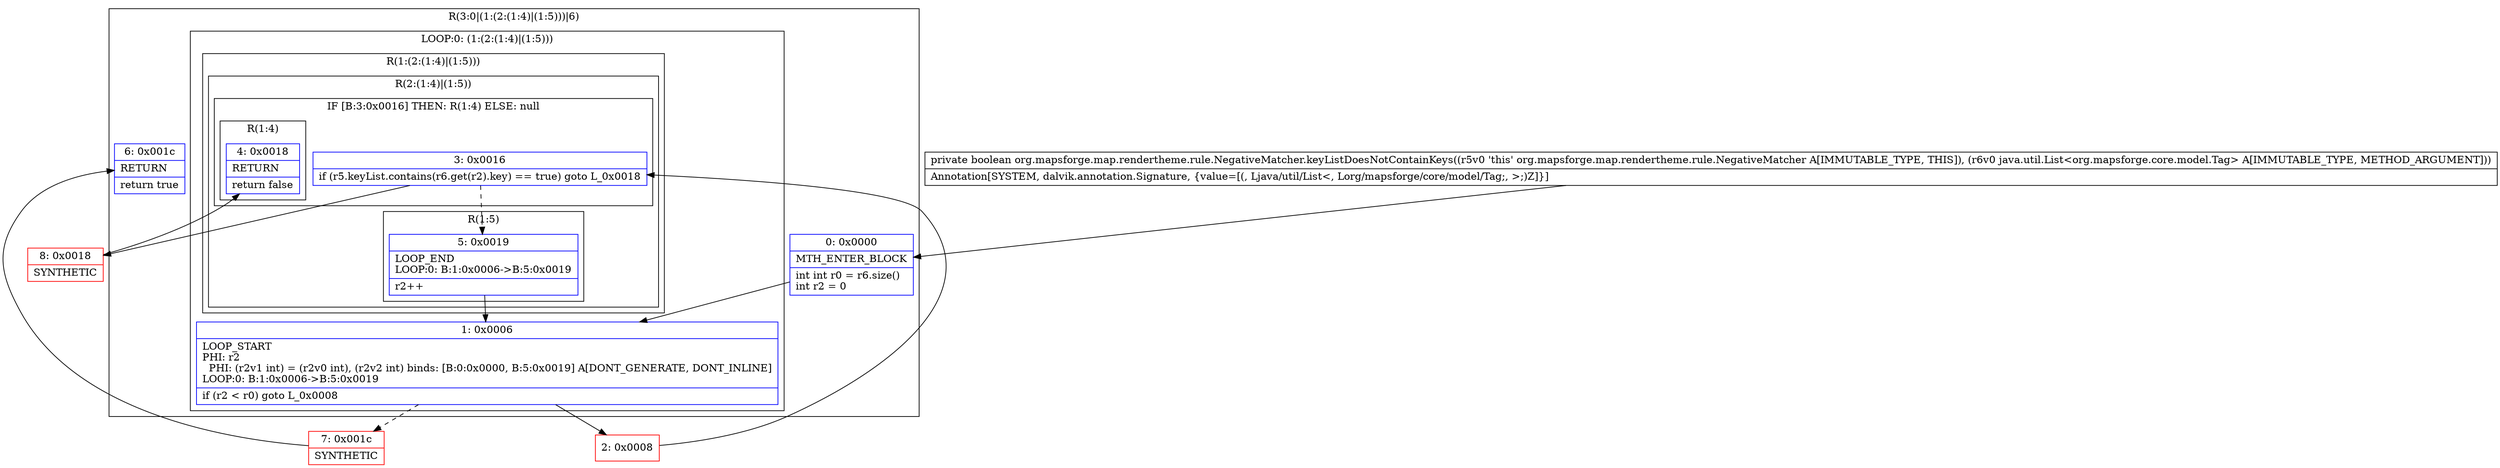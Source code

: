 digraph "CFG fororg.mapsforge.map.rendertheme.rule.NegativeMatcher.keyListDoesNotContainKeys(Ljava\/util\/List;)Z" {
subgraph cluster_Region_656789107 {
label = "R(3:0|(1:(2:(1:4)|(1:5)))|6)";
node [shape=record,color=blue];
Node_0 [shape=record,label="{0\:\ 0x0000|MTH_ENTER_BLOCK\l|int int r0 = r6.size()\lint r2 = 0\l}"];
subgraph cluster_LoopRegion_655753585 {
label = "LOOP:0: (1:(2:(1:4)|(1:5)))";
node [shape=record,color=blue];
Node_1 [shape=record,label="{1\:\ 0x0006|LOOP_START\lPHI: r2 \l  PHI: (r2v1 int) = (r2v0 int), (r2v2 int) binds: [B:0:0x0000, B:5:0x0019] A[DONT_GENERATE, DONT_INLINE]\lLOOP:0: B:1:0x0006\-\>B:5:0x0019\l|if (r2 \< r0) goto L_0x0008\l}"];
subgraph cluster_Region_1499691925 {
label = "R(1:(2:(1:4)|(1:5)))";
node [shape=record,color=blue];
subgraph cluster_Region_1779086570 {
label = "R(2:(1:4)|(1:5))";
node [shape=record,color=blue];
subgraph cluster_IfRegion_1608695281 {
label = "IF [B:3:0x0016] THEN: R(1:4) ELSE: null";
node [shape=record,color=blue];
Node_3 [shape=record,label="{3\:\ 0x0016|if (r5.keyList.contains(r6.get(r2).key) == true) goto L_0x0018\l}"];
subgraph cluster_Region_617439618 {
label = "R(1:4)";
node [shape=record,color=blue];
Node_4 [shape=record,label="{4\:\ 0x0018|RETURN\l|return false\l}"];
}
}
subgraph cluster_Region_725178373 {
label = "R(1:5)";
node [shape=record,color=blue];
Node_5 [shape=record,label="{5\:\ 0x0019|LOOP_END\lLOOP:0: B:1:0x0006\-\>B:5:0x0019\l|r2++\l}"];
}
}
}
}
Node_6 [shape=record,label="{6\:\ 0x001c|RETURN\l|return true\l}"];
}
Node_2 [shape=record,color=red,label="{2\:\ 0x0008}"];
Node_7 [shape=record,color=red,label="{7\:\ 0x001c|SYNTHETIC\l}"];
Node_8 [shape=record,color=red,label="{8\:\ 0x0018|SYNTHETIC\l}"];
MethodNode[shape=record,label="{private boolean org.mapsforge.map.rendertheme.rule.NegativeMatcher.keyListDoesNotContainKeys((r5v0 'this' org.mapsforge.map.rendertheme.rule.NegativeMatcher A[IMMUTABLE_TYPE, THIS]), (r6v0 java.util.List\<org.mapsforge.core.model.Tag\> A[IMMUTABLE_TYPE, METHOD_ARGUMENT]))  | Annotation[SYSTEM, dalvik.annotation.Signature, \{value=[(, Ljava\/util\/List\<, Lorg\/mapsforge\/core\/model\/Tag;, \>;)Z]\}]\l}"];
MethodNode -> Node_0;
Node_0 -> Node_1;
Node_1 -> Node_2;
Node_1 -> Node_7[style=dashed];
Node_3 -> Node_5[style=dashed];
Node_3 -> Node_8;
Node_5 -> Node_1;
Node_2 -> Node_3;
Node_7 -> Node_6;
Node_8 -> Node_4;
}


